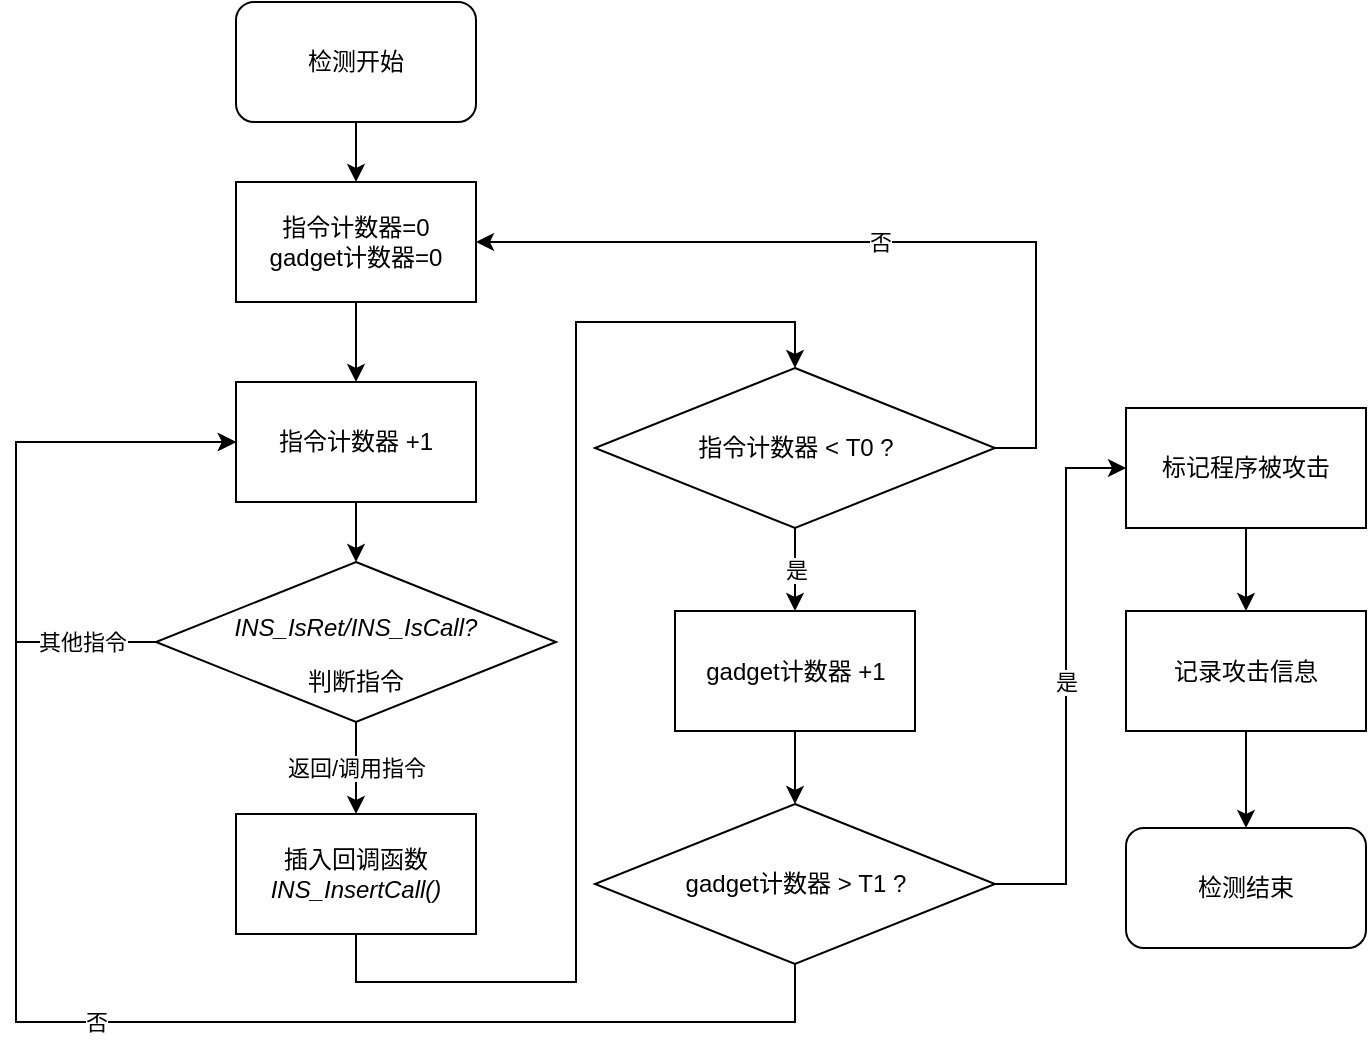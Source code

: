 <mxfile version="10.6.7" type="device"><diagram id="I3G7kEA3SUd09m9k9rh1" name="Page-1"><mxGraphModel dx="1324" dy="740" grid="1" gridSize="10" guides="1" tooltips="1" connect="1" arrows="1" fold="1" page="1" pageScale="1" pageWidth="850" pageHeight="1100" math="0" shadow="0"><root><mxCell id="0"/><mxCell id="1" parent="0"/><mxCell id="8LwgNLev6JubnL6FszjK-11" value="返回/调用指令" style="edgeStyle=orthogonalEdgeStyle;rounded=0;orthogonalLoop=1;jettySize=auto;html=1;" parent="1" source="8LwgNLev6JubnL6FszjK-2" target="8LwgNLev6JubnL6FszjK-7" edge="1"><mxGeometry relative="1" as="geometry"><Array as="points"><mxPoint x="340" y="410"/><mxPoint x="340" y="410"/></Array></mxGeometry></mxCell><mxCell id="gS2ehWRh7WA9bIaN2GA--17" value="其他指令" style="edgeStyle=orthogonalEdgeStyle;rounded=0;orthogonalLoop=1;jettySize=auto;html=1;entryX=0;entryY=0.5;entryDx=0;entryDy=0;" edge="1" parent="1" source="8LwgNLev6JubnL6FszjK-2" target="gS2ehWRh7WA9bIaN2GA--12"><mxGeometry x="-0.733" relative="1" as="geometry"><mxPoint x="160" y="360" as="targetPoint"/><Array as="points"><mxPoint x="170" y="360"/><mxPoint x="170" y="260"/></Array><mxPoint as="offset"/></mxGeometry></mxCell><mxCell id="8LwgNLev6JubnL6FszjK-2" value="&lt;p&gt;&lt;i&gt;&lt;span&gt;INS_IsRet/&lt;/span&gt;&lt;/i&gt;&lt;i&gt;&lt;span&gt;&lt;i&gt;&lt;span&gt;INS_IsCall&lt;/span&gt;&lt;/i&gt;?&lt;br&gt;&lt;/span&gt;&lt;/i&gt;&lt;/p&gt;&lt;div&gt;判断指令&lt;br&gt;&lt;/div&gt;" style="rhombus;whiteSpace=wrap;html=1;" parent="1" vertex="1"><mxGeometry x="240" y="320" width="200" height="80" as="geometry"/></mxCell><mxCell id="gS2ehWRh7WA9bIaN2GA--2" value="" style="edgeStyle=orthogonalEdgeStyle;rounded=0;orthogonalLoop=1;jettySize=auto;html=1;" edge="1" parent="1" source="8LwgNLev6JubnL6FszjK-3" target="gS2ehWRh7WA9bIaN2GA--1"><mxGeometry relative="1" as="geometry"/></mxCell><mxCell id="8LwgNLev6JubnL6FszjK-3" value="检测开始" style="rounded=1;whiteSpace=wrap;html=1;" parent="1" vertex="1"><mxGeometry x="280" y="40" width="120" height="60" as="geometry"/></mxCell><mxCell id="8LwgNLev6JubnL6FszjK-24" value="" style="edgeStyle=orthogonalEdgeStyle;rounded=0;orthogonalLoop=1;jettySize=auto;html=1;entryX=0.5;entryY=0;entryDx=0;entryDy=0;" parent="1" source="8LwgNLev6JubnL6FszjK-7" target="gS2ehWRh7WA9bIaN2GA--3" edge="1"><mxGeometry relative="1" as="geometry"><mxPoint x="340" y="453" as="targetPoint"/><Array as="points"><mxPoint x="340" y="530"/><mxPoint x="450" y="530"/><mxPoint x="450" y="200"/><mxPoint x="560" y="200"/></Array></mxGeometry></mxCell><mxCell id="8LwgNLev6JubnL6FszjK-7" value="&lt;p&gt;&lt;span&gt;插入回调函数&lt;/span&gt;&lt;i&gt;&lt;span&gt;INS_InsertCall()&lt;/span&gt;&lt;/i&gt;&lt;/p&gt;" style="rounded=0;whiteSpace=wrap;html=1;" parent="1" vertex="1"><mxGeometry x="280" y="446" width="120" height="60" as="geometry"/></mxCell><mxCell id="8LwgNLev6JubnL6FszjK-19" value="是" style="edgeStyle=orthogonalEdgeStyle;rounded=0;orthogonalLoop=1;jettySize=auto;html=1;exitX=1;exitY=0.5;exitDx=0;exitDy=0;" parent="1" source="gS2ehWRh7WA9bIaN2GA--5" target="8LwgNLev6JubnL6FszjK-18" edge="1"><mxGeometry relative="1" as="geometry"><mxPoint x="675" y="493" as="sourcePoint"/><Array as="points"><mxPoint x="695" y="481"/><mxPoint x="695" y="273"/></Array></mxGeometry></mxCell><mxCell id="8LwgNLev6JubnL6FszjK-27" value="" style="edgeStyle=orthogonalEdgeStyle;rounded=0;orthogonalLoop=1;jettySize=auto;html=1;" parent="1" source="8LwgNLev6JubnL6FszjK-28" target="8LwgNLev6JubnL6FszjK-20" edge="1"><mxGeometry relative="1" as="geometry"/></mxCell><mxCell id="8LwgNLev6JubnL6FszjK-18" value="标记程序被攻击" style="rounded=0;whiteSpace=wrap;html=1;" parent="1" vertex="1"><mxGeometry x="725" y="243" width="120" height="60" as="geometry"/></mxCell><mxCell id="8LwgNLev6JubnL6FszjK-20" value="检测结束" style="rounded=1;whiteSpace=wrap;html=1;" parent="1" vertex="1"><mxGeometry x="725" y="453" width="120" height="60" as="geometry"/></mxCell><mxCell id="8LwgNLev6JubnL6FszjK-28" value="记录攻击信息" style="rounded=0;whiteSpace=wrap;html=1;" parent="1" vertex="1"><mxGeometry x="725" y="344.5" width="120" height="60" as="geometry"/></mxCell><mxCell id="8LwgNLev6JubnL6FszjK-29" value="" style="edgeStyle=orthogonalEdgeStyle;rounded=0;orthogonalLoop=1;jettySize=auto;html=1;" parent="1" source="8LwgNLev6JubnL6FszjK-18" target="8LwgNLev6JubnL6FszjK-28" edge="1"><mxGeometry relative="1" as="geometry"><mxPoint x="785" y="283" as="sourcePoint"/><mxPoint x="785" y="403" as="targetPoint"/></mxGeometry></mxCell><mxCell id="gS2ehWRh7WA9bIaN2GA--13" value="" style="edgeStyle=orthogonalEdgeStyle;rounded=0;orthogonalLoop=1;jettySize=auto;html=1;" edge="1" parent="1" source="gS2ehWRh7WA9bIaN2GA--1" target="gS2ehWRh7WA9bIaN2GA--12"><mxGeometry relative="1" as="geometry"/></mxCell><mxCell id="gS2ehWRh7WA9bIaN2GA--1" value="&lt;div&gt;指令计数器=0&lt;/div&gt;&lt;div&gt;gadget计数器=0&lt;br&gt;&lt;/div&gt;" style="rounded=0;whiteSpace=wrap;html=1;" vertex="1" parent="1"><mxGeometry x="280" y="130" width="120" height="60" as="geometry"/></mxCell><mxCell id="gS2ehWRh7WA9bIaN2GA--4" value="否" style="edgeStyle=orthogonalEdgeStyle;rounded=0;orthogonalLoop=1;jettySize=auto;html=1;entryX=1;entryY=0.5;entryDx=0;entryDy=0;" edge="1" parent="1" source="gS2ehWRh7WA9bIaN2GA--3" target="gS2ehWRh7WA9bIaN2GA--1"><mxGeometry relative="1" as="geometry"><Array as="points"><mxPoint x="680" y="263"/><mxPoint x="680" y="160"/></Array></mxGeometry></mxCell><mxCell id="gS2ehWRh7WA9bIaN2GA--18" value="是" style="edgeStyle=orthogonalEdgeStyle;rounded=0;orthogonalLoop=1;jettySize=auto;html=1;" edge="1" parent="1" source="gS2ehWRh7WA9bIaN2GA--3" target="gS2ehWRh7WA9bIaN2GA--7"><mxGeometry relative="1" as="geometry"/></mxCell><mxCell id="gS2ehWRh7WA9bIaN2GA--3" value="指令计数器 &amp;lt; T0 ?" style="rhombus;whiteSpace=wrap;html=1;" vertex="1" parent="1"><mxGeometry x="459.5" y="223" width="200" height="80" as="geometry"/></mxCell><mxCell id="gS2ehWRh7WA9bIaN2GA--21" value="否" style="edgeStyle=orthogonalEdgeStyle;rounded=0;orthogonalLoop=1;jettySize=auto;html=1;entryX=0;entryY=0.5;entryDx=0;entryDy=0;" edge="1" parent="1" source="gS2ehWRh7WA9bIaN2GA--5" target="gS2ehWRh7WA9bIaN2GA--12"><mxGeometry x="-0.074" relative="1" as="geometry"><mxPoint x="559.5" y="572.5" as="targetPoint"/><Array as="points"><mxPoint x="560" y="550"/><mxPoint x="170" y="550"/><mxPoint x="170" y="260"/></Array><mxPoint as="offset"/></mxGeometry></mxCell><mxCell id="gS2ehWRh7WA9bIaN2GA--5" value="gadget计数器 &amp;gt; T1 ?" style="rhombus;whiteSpace=wrap;html=1;" vertex="1" parent="1"><mxGeometry x="459.5" y="441" width="200" height="80" as="geometry"/></mxCell><mxCell id="gS2ehWRh7WA9bIaN2GA--19" value="" style="edgeStyle=orthogonalEdgeStyle;rounded=0;orthogonalLoop=1;jettySize=auto;html=1;" edge="1" parent="1" source="gS2ehWRh7WA9bIaN2GA--7" target="gS2ehWRh7WA9bIaN2GA--5"><mxGeometry relative="1" as="geometry"/></mxCell><mxCell id="gS2ehWRh7WA9bIaN2GA--7" value="gadget计数器 +1" style="rounded=0;whiteSpace=wrap;html=1;" vertex="1" parent="1"><mxGeometry x="499.5" y="344.5" width="120" height="60" as="geometry"/></mxCell><mxCell id="gS2ehWRh7WA9bIaN2GA--15" value="" style="edgeStyle=orthogonalEdgeStyle;rounded=0;orthogonalLoop=1;jettySize=auto;html=1;" edge="1" parent="1" source="gS2ehWRh7WA9bIaN2GA--12" target="8LwgNLev6JubnL6FszjK-2"><mxGeometry relative="1" as="geometry"/></mxCell><mxCell id="gS2ehWRh7WA9bIaN2GA--12" value="&lt;div&gt;指令计数器 +1&lt;br&gt;&lt;/div&gt;" style="rounded=0;whiteSpace=wrap;html=1;" vertex="1" parent="1"><mxGeometry x="280" y="230" width="120" height="60" as="geometry"/></mxCell></root></mxGraphModel></diagram></mxfile>